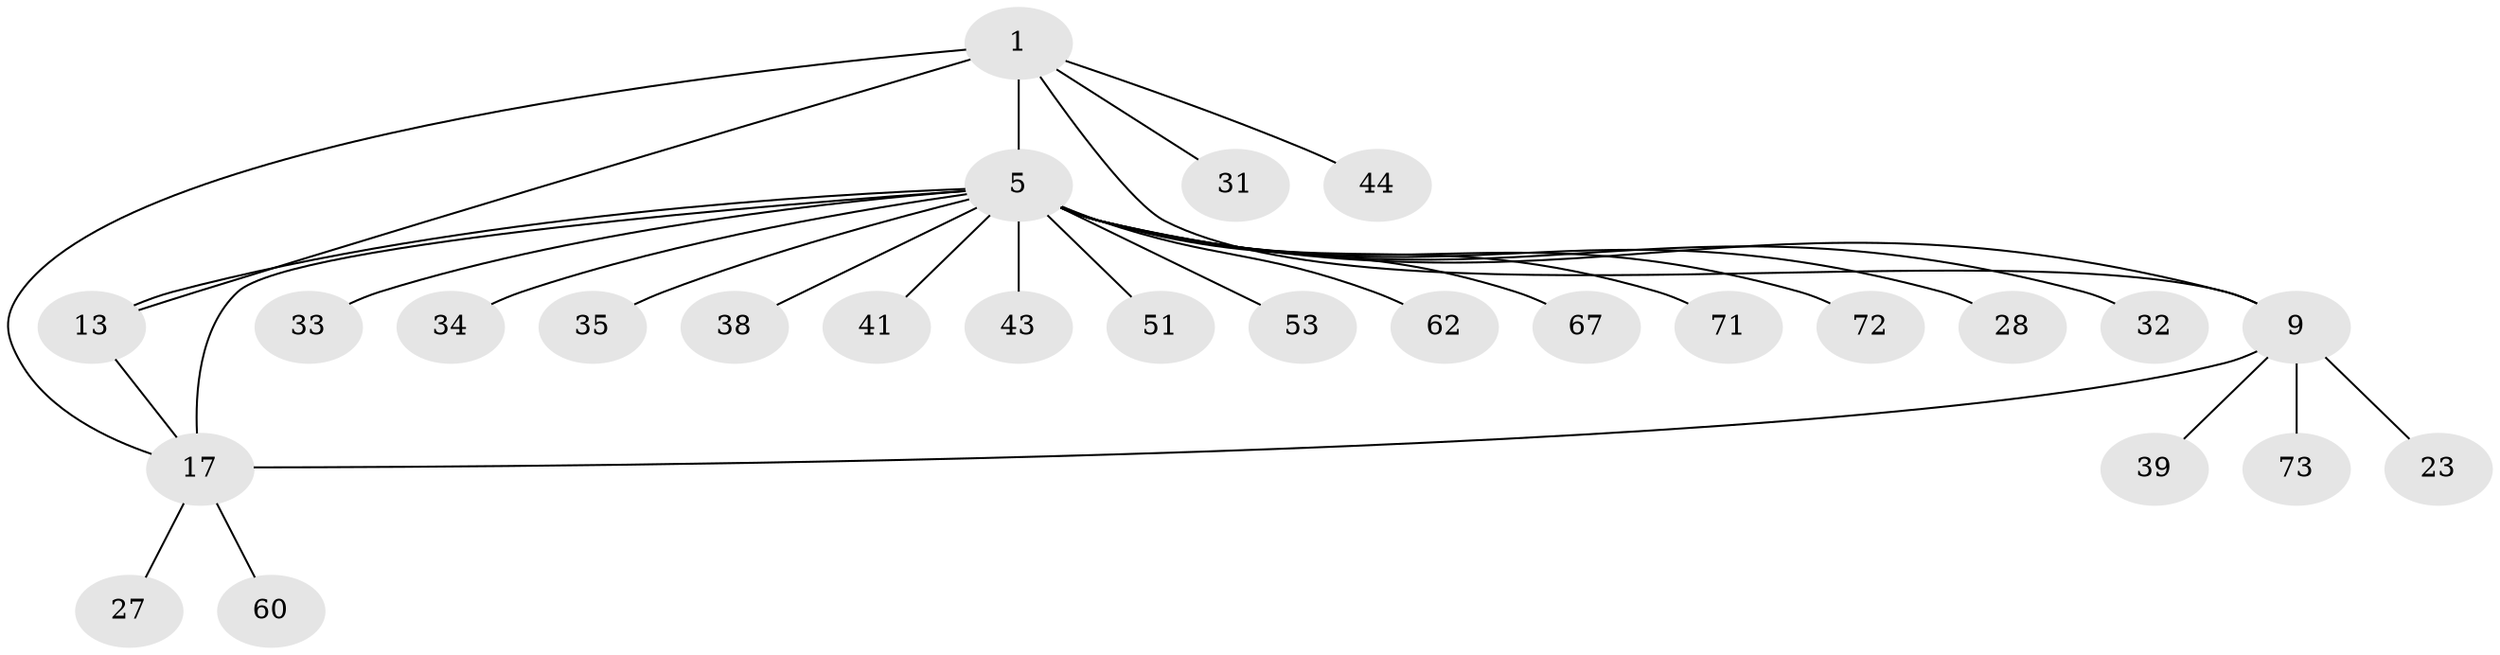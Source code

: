 // original degree distribution, {4: 0.024691358024691357, 12: 0.012345679012345678, 6: 0.04938271604938271, 8: 0.06172839506172839, 5: 0.024691358024691357, 10: 0.012345679012345678, 7: 0.037037037037037035, 3: 0.04938271604938271, 13: 0.012345679012345678, 1: 0.49382716049382713, 2: 0.2222222222222222}
// Generated by graph-tools (version 1.1) at 2025/19/03/04/25 18:19:51]
// undirected, 26 vertices, 30 edges
graph export_dot {
graph [start="1"]
  node [color=gray90,style=filled];
  1 [super="+2+3"];
  5 [super="+18+8+57+6"];
  9 [super="+59+54+77+10+11"];
  13 [super="+15"];
  17 [super="+74+68+20+19"];
  23 [super="+24"];
  27;
  28;
  31;
  32;
  33 [super="+36"];
  34;
  35 [super="+45"];
  38;
  39;
  41;
  43 [super="+63"];
  44;
  51;
  53;
  60;
  62;
  67;
  71;
  72 [super="+81+79"];
  73;
  1 -- 5 [weight=5];
  1 -- 9 [weight=3];
  1 -- 44;
  1 -- 31;
  1 -- 17;
  1 -- 13;
  5 -- 33;
  5 -- 17 [weight=4];
  5 -- 53;
  5 -- 34;
  5 -- 67;
  5 -- 71;
  5 -- 72;
  5 -- 9 [weight=5];
  5 -- 13 [weight=5];
  5 -- 28;
  5 -- 32;
  5 -- 35;
  5 -- 38;
  5 -- 41;
  5 -- 43 [weight=2];
  5 -- 51;
  5 -- 62;
  9 -- 39;
  9 -- 73;
  9 -- 17;
  9 -- 23;
  13 -- 17;
  17 -- 60;
  17 -- 27;
}
